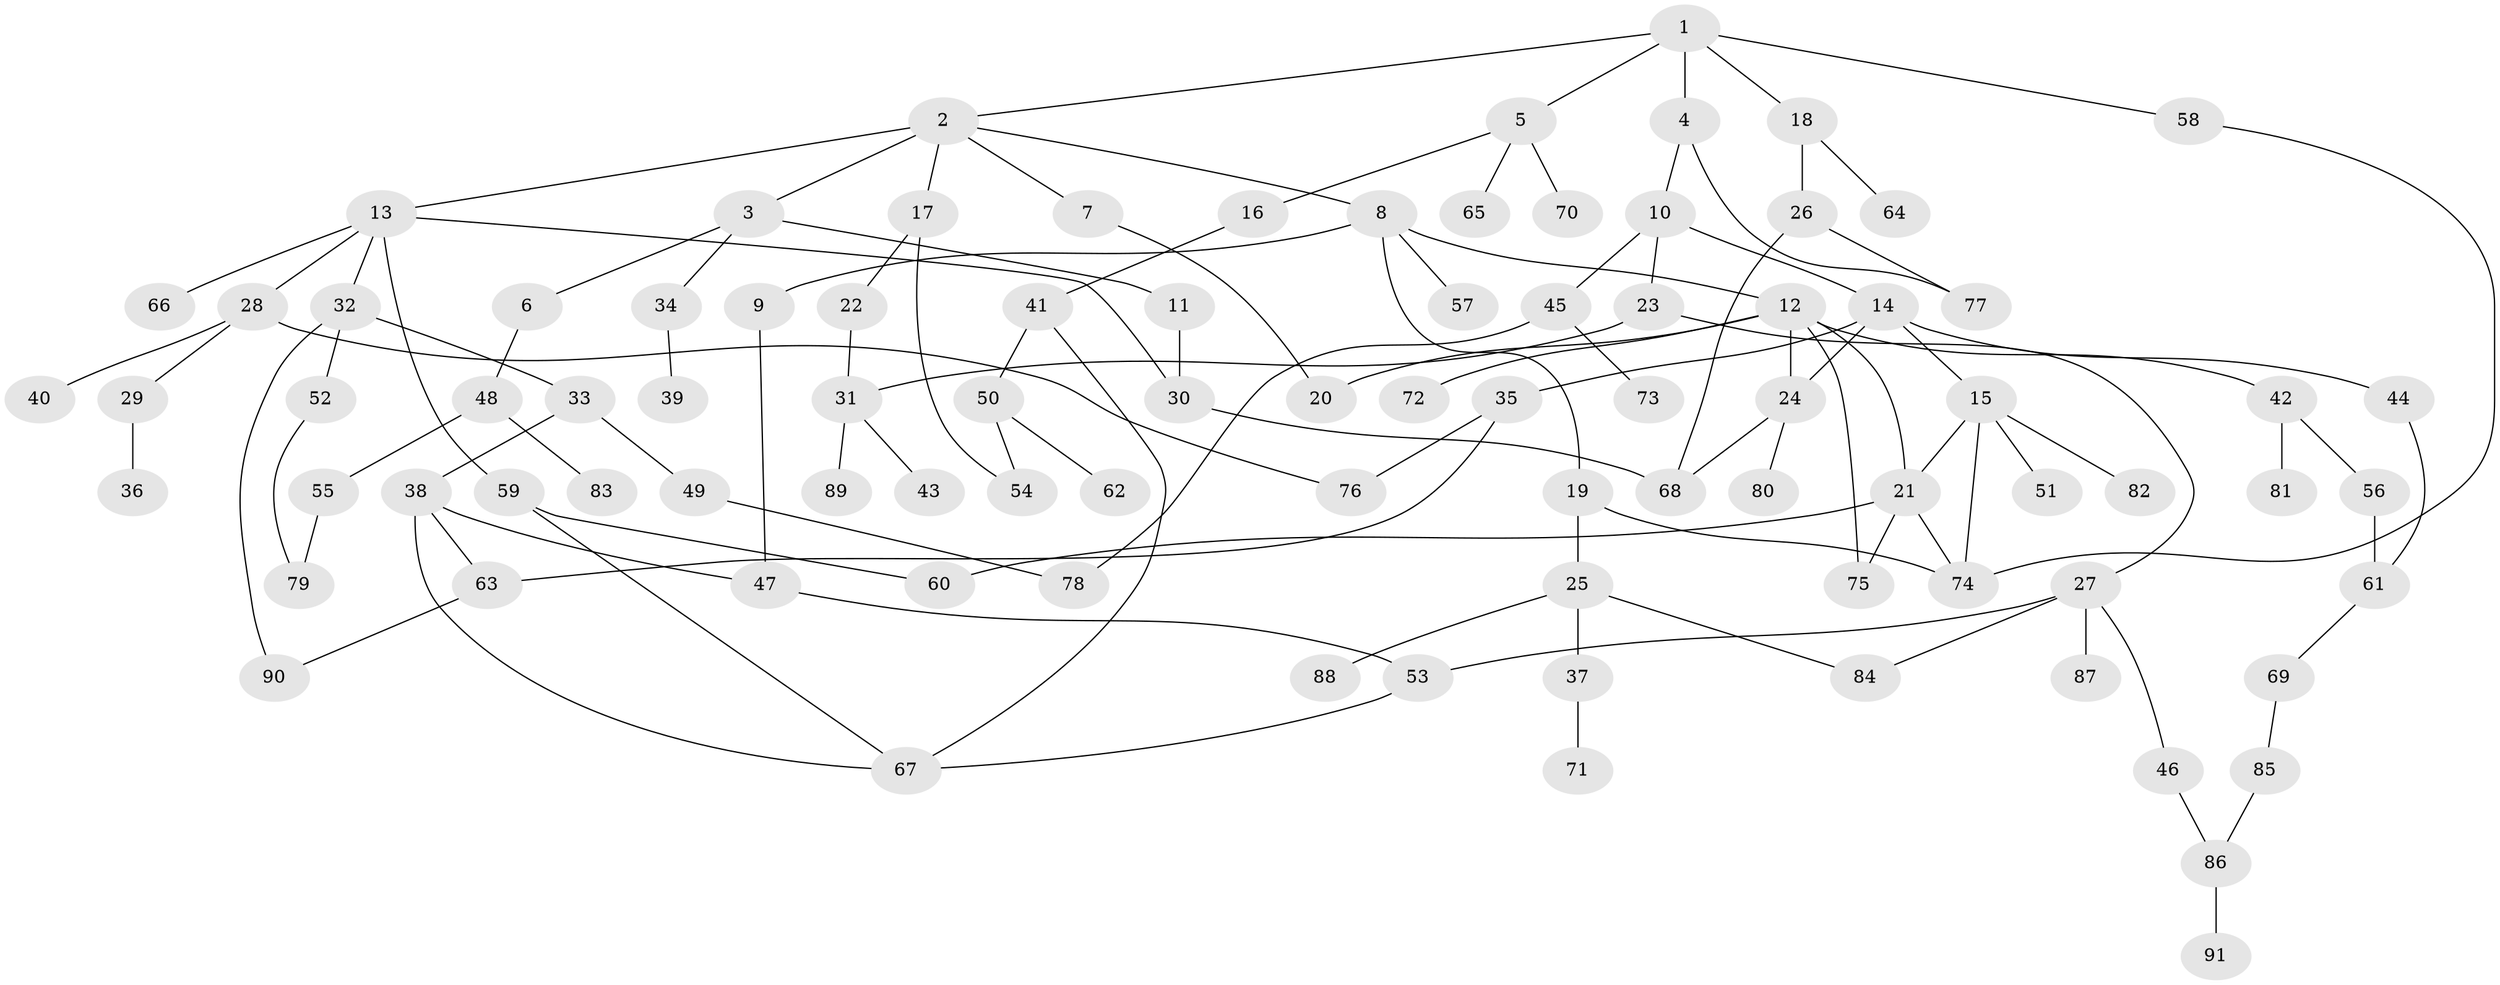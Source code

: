 // coarse degree distribution, {5: 0.07407407407407407, 1: 0.5185185185185185, 6: 0.037037037037037035, 3: 0.14814814814814814, 8: 0.1111111111111111, 2: 0.07407407407407407, 4: 0.037037037037037035}
// Generated by graph-tools (version 1.1) at 2025/44/03/04/25 21:44:27]
// undirected, 91 vertices, 117 edges
graph export_dot {
graph [start="1"]
  node [color=gray90,style=filled];
  1;
  2;
  3;
  4;
  5;
  6;
  7;
  8;
  9;
  10;
  11;
  12;
  13;
  14;
  15;
  16;
  17;
  18;
  19;
  20;
  21;
  22;
  23;
  24;
  25;
  26;
  27;
  28;
  29;
  30;
  31;
  32;
  33;
  34;
  35;
  36;
  37;
  38;
  39;
  40;
  41;
  42;
  43;
  44;
  45;
  46;
  47;
  48;
  49;
  50;
  51;
  52;
  53;
  54;
  55;
  56;
  57;
  58;
  59;
  60;
  61;
  62;
  63;
  64;
  65;
  66;
  67;
  68;
  69;
  70;
  71;
  72;
  73;
  74;
  75;
  76;
  77;
  78;
  79;
  80;
  81;
  82;
  83;
  84;
  85;
  86;
  87;
  88;
  89;
  90;
  91;
  1 -- 2;
  1 -- 4;
  1 -- 5;
  1 -- 18;
  1 -- 58;
  2 -- 3;
  2 -- 7;
  2 -- 8;
  2 -- 13;
  2 -- 17;
  3 -- 6;
  3 -- 11;
  3 -- 34;
  4 -- 10;
  4 -- 77;
  5 -- 16;
  5 -- 65;
  5 -- 70;
  6 -- 48;
  7 -- 20;
  8 -- 9;
  8 -- 12;
  8 -- 19;
  8 -- 57;
  9 -- 47;
  10 -- 14;
  10 -- 23;
  10 -- 45;
  11 -- 30;
  12 -- 21;
  12 -- 24;
  12 -- 42;
  12 -- 72;
  12 -- 75;
  12 -- 20;
  13 -- 28;
  13 -- 32;
  13 -- 59;
  13 -- 66;
  13 -- 30;
  14 -- 15;
  14 -- 35;
  14 -- 44;
  14 -- 24;
  15 -- 51;
  15 -- 74;
  15 -- 82;
  15 -- 21;
  16 -- 41;
  17 -- 22;
  17 -- 54;
  18 -- 26;
  18 -- 64;
  19 -- 25;
  19 -- 74;
  21 -- 75;
  21 -- 60;
  21 -- 74;
  22 -- 31;
  23 -- 27;
  23 -- 31;
  24 -- 80;
  24 -- 68;
  25 -- 37;
  25 -- 88;
  25 -- 84;
  26 -- 77;
  26 -- 68;
  27 -- 46;
  27 -- 53;
  27 -- 84;
  27 -- 87;
  28 -- 29;
  28 -- 40;
  28 -- 76;
  29 -- 36;
  30 -- 68;
  31 -- 43;
  31 -- 89;
  32 -- 33;
  32 -- 52;
  32 -- 90;
  33 -- 38;
  33 -- 49;
  34 -- 39;
  35 -- 63;
  35 -- 76;
  37 -- 71;
  38 -- 47;
  38 -- 67;
  38 -- 63;
  41 -- 50;
  41 -- 67;
  42 -- 56;
  42 -- 81;
  44 -- 61;
  45 -- 73;
  45 -- 78;
  46 -- 86;
  47 -- 53;
  48 -- 55;
  48 -- 83;
  49 -- 78;
  50 -- 54;
  50 -- 62;
  52 -- 79;
  53 -- 67;
  55 -- 79;
  56 -- 61;
  58 -- 74;
  59 -- 60;
  59 -- 67;
  61 -- 69;
  63 -- 90;
  69 -- 85;
  85 -- 86;
  86 -- 91;
}
